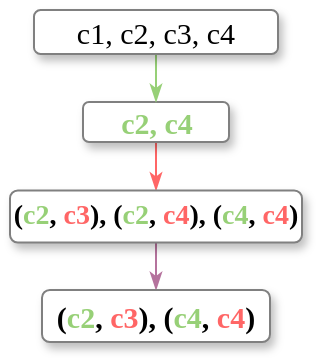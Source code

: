 <mxfile version="15.1.2" type="github">
  <diagram id="RVEWPz781C2vAiPu0wIw" name="Page-1">
    <mxGraphModel dx="898" dy="439" grid="0" gridSize="10" guides="1" tooltips="1" connect="1" arrows="1" fold="1" page="1" pageScale="1" pageWidth="150" pageHeight="200" math="0" shadow="0">
      <root>
        <mxCell id="0" />
        <mxCell id="1" parent="0" />
        <mxCell id="bzbJT1zY2OZr3YnOxuI1-1" style="edgeStyle=orthogonalEdgeStyle;rounded=0;orthogonalLoop=1;jettySize=auto;html=1;entryX=0.5;entryY=0;entryDx=0;entryDy=0;strokeColor=#FF6666;endArrow=classicThin;endFill=1;" parent="1" source="bzbJT1zY2OZr3YnOxuI1-2" target="bzbJT1zY2OZr3YnOxuI1-6" edge="1">
          <mxGeometry relative="1" as="geometry" />
        </mxCell>
        <mxCell id="bzbJT1zY2OZr3YnOxuI1-2" value="&lt;font color=&quot;#97d077&quot; face=&quot;Times New Roman&quot; size=&quot;1&quot;&gt;&lt;b style=&quot;font-size: 15px&quot;&gt;c2, c4&lt;/b&gt;&lt;/font&gt;" style="rounded=1;whiteSpace=wrap;html=1;strokeWidth=1;sketch=0;glass=0;shadow=1;strokeColor=#808080;" parent="1" vertex="1">
          <mxGeometry x="36.5" y="46" width="73" height="20" as="geometry" />
        </mxCell>
        <mxCell id="bzbJT1zY2OZr3YnOxuI1-3" style="edgeStyle=orthogonalEdgeStyle;rounded=0;orthogonalLoop=1;jettySize=auto;html=1;strokeColor=#97D077;endArrow=classicThin;endFill=1;" parent="1" source="bzbJT1zY2OZr3YnOxuI1-4" target="bzbJT1zY2OZr3YnOxuI1-2" edge="1">
          <mxGeometry relative="1" as="geometry" />
        </mxCell>
        <mxCell id="bzbJT1zY2OZr3YnOxuI1-4" value="&lt;font style=&quot;font-size: 15px&quot; face=&quot;Times New Roman&quot;&gt;c1, c2, c3, c4&lt;/font&gt;" style="rounded=1;whiteSpace=wrap;html=1;strokeWidth=1;perimeterSpacing=0;shadow=1;sketch=0;glass=0;strokeColor=#808080;" parent="1" vertex="1">
          <mxGeometry x="12" width="122" height="22" as="geometry" />
        </mxCell>
        <mxCell id="bzbJT1zY2OZr3YnOxuI1-5" style="edgeStyle=orthogonalEdgeStyle;rounded=0;orthogonalLoop=1;jettySize=auto;html=1;strokeColor=#B5739D;endArrow=classicThin;endFill=1;" parent="1" source="bzbJT1zY2OZr3YnOxuI1-6" target="bzbJT1zY2OZr3YnOxuI1-7" edge="1">
          <mxGeometry relative="1" as="geometry" />
        </mxCell>
        <mxCell id="bzbJT1zY2OZr3YnOxuI1-6" value="&lt;font style=&quot;font-size: 14px&quot; face=&quot;Times New Roman&quot;&gt;&lt;b&gt;(&lt;font color=&quot;#97d077&quot; style=&quot;font-size: 14px&quot;&gt;c2&lt;/font&gt;, &lt;font color=&quot;#ff6666&quot; style=&quot;font-size: 14px&quot;&gt;c3&lt;/font&gt;), (&lt;font color=&quot;#97d077&quot; style=&quot;font-size: 14px&quot;&gt;c2&lt;/font&gt;, &lt;font color=&quot;#ff6666&quot; style=&quot;font-size: 14px&quot;&gt;c4&lt;/font&gt;), (&lt;font color=&quot;#97d077&quot; style=&quot;font-size: 14px&quot;&gt;c4&lt;/font&gt;, &lt;font color=&quot;#ff6666&quot; style=&quot;font-size: 14px&quot;&gt;c4&lt;/font&gt;)&lt;/b&gt;&lt;/font&gt;" style="rounded=1;whiteSpace=wrap;html=1;strokeWidth=1;sketch=0;shadow=1;strokeColor=#808080;" parent="1" vertex="1">
          <mxGeometry y="90.25" width="146" height="26" as="geometry" />
        </mxCell>
        <mxCell id="bzbJT1zY2OZr3YnOxuI1-7" value="&lt;font style=&quot;font-size: 15px&quot; face=&quot;Times New Roman&quot;&gt;&lt;b&gt;(&lt;font color=&quot;#97d077&quot; style=&quot;font-size: 15px&quot;&gt;c2&lt;/font&gt;, &lt;font color=&quot;#ff6666&quot; style=&quot;font-size: 15px&quot;&gt;c3&lt;/font&gt;), (&lt;font color=&quot;#97d077&quot; style=&quot;font-size: 15px&quot;&gt;c4&lt;/font&gt;, &lt;font color=&quot;#ff6666&quot; style=&quot;font-size: 15px&quot;&gt;c4&lt;/font&gt;)&lt;/b&gt;&lt;/font&gt;" style="rounded=1;whiteSpace=wrap;html=1;strokeWidth=1;sketch=0;shadow=1;strokeColor=#808080;" parent="1" vertex="1">
          <mxGeometry x="16" y="140" width="114" height="26" as="geometry" />
        </mxCell>
      </root>
    </mxGraphModel>
  </diagram>
</mxfile>
